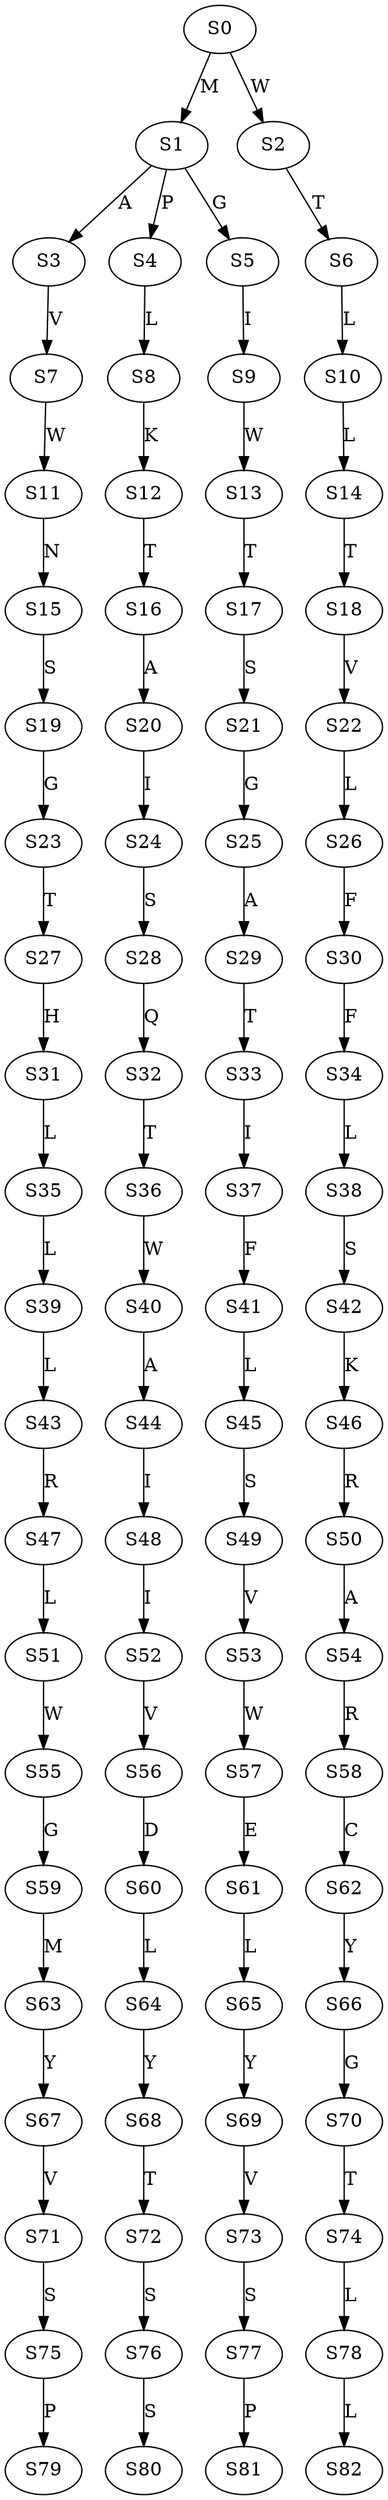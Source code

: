 strict digraph  {
	S0 -> S1 [ label = M ];
	S0 -> S2 [ label = W ];
	S1 -> S3 [ label = A ];
	S1 -> S4 [ label = P ];
	S1 -> S5 [ label = G ];
	S2 -> S6 [ label = T ];
	S3 -> S7 [ label = V ];
	S4 -> S8 [ label = L ];
	S5 -> S9 [ label = I ];
	S6 -> S10 [ label = L ];
	S7 -> S11 [ label = W ];
	S8 -> S12 [ label = K ];
	S9 -> S13 [ label = W ];
	S10 -> S14 [ label = L ];
	S11 -> S15 [ label = N ];
	S12 -> S16 [ label = T ];
	S13 -> S17 [ label = T ];
	S14 -> S18 [ label = T ];
	S15 -> S19 [ label = S ];
	S16 -> S20 [ label = A ];
	S17 -> S21 [ label = S ];
	S18 -> S22 [ label = V ];
	S19 -> S23 [ label = G ];
	S20 -> S24 [ label = I ];
	S21 -> S25 [ label = G ];
	S22 -> S26 [ label = L ];
	S23 -> S27 [ label = T ];
	S24 -> S28 [ label = S ];
	S25 -> S29 [ label = A ];
	S26 -> S30 [ label = F ];
	S27 -> S31 [ label = H ];
	S28 -> S32 [ label = Q ];
	S29 -> S33 [ label = T ];
	S30 -> S34 [ label = F ];
	S31 -> S35 [ label = L ];
	S32 -> S36 [ label = T ];
	S33 -> S37 [ label = I ];
	S34 -> S38 [ label = L ];
	S35 -> S39 [ label = L ];
	S36 -> S40 [ label = W ];
	S37 -> S41 [ label = F ];
	S38 -> S42 [ label = S ];
	S39 -> S43 [ label = L ];
	S40 -> S44 [ label = A ];
	S41 -> S45 [ label = L ];
	S42 -> S46 [ label = K ];
	S43 -> S47 [ label = R ];
	S44 -> S48 [ label = I ];
	S45 -> S49 [ label = S ];
	S46 -> S50 [ label = R ];
	S47 -> S51 [ label = L ];
	S48 -> S52 [ label = I ];
	S49 -> S53 [ label = V ];
	S50 -> S54 [ label = A ];
	S51 -> S55 [ label = W ];
	S52 -> S56 [ label = V ];
	S53 -> S57 [ label = W ];
	S54 -> S58 [ label = R ];
	S55 -> S59 [ label = G ];
	S56 -> S60 [ label = D ];
	S57 -> S61 [ label = E ];
	S58 -> S62 [ label = C ];
	S59 -> S63 [ label = M ];
	S60 -> S64 [ label = L ];
	S61 -> S65 [ label = L ];
	S62 -> S66 [ label = Y ];
	S63 -> S67 [ label = Y ];
	S64 -> S68 [ label = Y ];
	S65 -> S69 [ label = Y ];
	S66 -> S70 [ label = G ];
	S67 -> S71 [ label = V ];
	S68 -> S72 [ label = T ];
	S69 -> S73 [ label = V ];
	S70 -> S74 [ label = T ];
	S71 -> S75 [ label = S ];
	S72 -> S76 [ label = S ];
	S73 -> S77 [ label = S ];
	S74 -> S78 [ label = L ];
	S75 -> S79 [ label = P ];
	S76 -> S80 [ label = S ];
	S77 -> S81 [ label = P ];
	S78 -> S82 [ label = L ];
}
